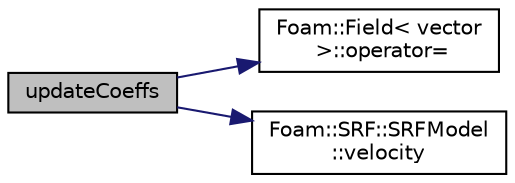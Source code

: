 digraph "updateCoeffs"
{
  bgcolor="transparent";
  edge [fontname="Helvetica",fontsize="10",labelfontname="Helvetica",labelfontsize="10"];
  node [fontname="Helvetica",fontsize="10",shape=record];
  rankdir="LR";
  Node1 [label="updateCoeffs",height=0.2,width=0.4,color="black", fillcolor="grey75", style="filled", fontcolor="black"];
  Node1 -> Node2 [color="midnightblue",fontsize="10",style="solid",fontname="Helvetica"];
  Node2 [label="Foam::Field\< vector\l \>::operator=",height=0.2,width=0.4,color="black",URL="$a00765.html#a4356fadebc9e59fb8189733d26c75605"];
  Node1 -> Node3 [color="midnightblue",fontsize="10",style="solid",fontname="Helvetica"];
  Node3 [label="Foam::SRF::SRFModel\l::velocity",height=0.2,width=0.4,color="black",URL="$a02503.html#a8e2b8a2a69690ad24110140be4448de0",tooltip="Return velocity vector from positions. "];
}
